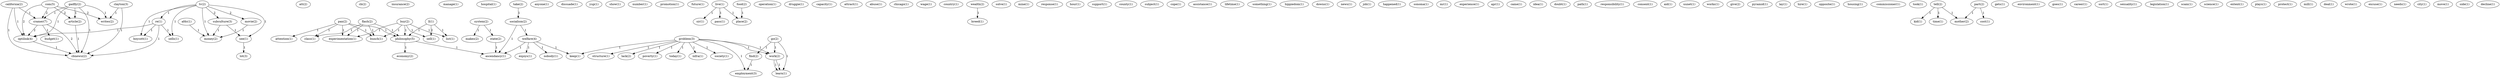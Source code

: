 digraph G {
  com [ label="com(5)" ];
  article [ label="article(2)" ];
  cramer [ label="cramer(7)" ];
  optilink [ label="optilink(4)" ];
  writes [ label="writes(2)" ];
  att [ label="att(2)" ];
  cb [ label="cb(2)" ];
  tv [ label="tv(2)" ];
  movie [ label="movie(2)" ];
  re [ label="re(1)" ];
  subculture [ label="subculture(3)" ];
  money [ label="money(2)" ];
  sells [ label="sells(1)" ];
  see [ label="see(1)" ];
  boycott [ label="boycott(1)" ];
  insurance [ label="insurance(2)" ];
  manage [ label="manage(1)" ];
  hospital [ label="hospital(1)" ];
  pan [ label="pan(2)" ];
  attention [ label="attention(1)" ];
  class [ label="class(1)" ];
  experimentation [ label="experimentation(1)" ];
  bunch [ label="bunch(1)" ];
  philosophy [ label="philosophy(5)" ];
  problem [ label="problem(3)" ];
  infra [ label="infra(1)" ];
  work [ label="work(2)" ];
  society [ label="society(1)" ];
  structure [ label="structure(1)" ];
  lack [ label="lack(2)" ];
  work [ label="work(2)" ];
  poverty [ label="poverty(1)" ];
  today [ label="today(1)" ];
  employment [ label="employment(3)" ];
  keep [ label="keep(1)" ];
  anyone [ label="anyone(1)" ];
  dissuade [ label="dissuade(1)" ];
  yup [ label="yup(1)" ];
  show [ label="show(1)" ];
  number [ label="number(1)" ];
  promotion [ label="promotion(1)" ];
  future [ label="future(1)" ];
  live [ label="live(1)" ];
  sir [ label="sir(1)" ];
  pass [ label="pass(1)" ];
  place [ label="place(2)" ];
  operation [ label="operation(1)" ];
  food [ label="food(2)" ];
  druggie [ label="druggie(1)" ];
  capacity [ label="capacity(1)" ];
  attract [ label="attract(1)" ];
  abuse [ label="abuse(1)" ];
  chicago [ label="chicago(1)" ];
  wage [ label="wage(1)" ];
  country [ label="country(1)" ];
  wealth [ label="wealth(2)" ];
  breed [ label="breed(1)" ];
  gadfly [ label="gadfly(2)" ];
  cbnewsi [ label="cbnewsi(2)" ];
  solve [ label="solve(1)" ];
  mine [ label="mine(1)" ];
  response [ label="response(1)" ];
  hour [ label="hour(1)" ];
  learn [ label="learn(1)" ];
  support [ label="support(1)" ];
  county [ label="county(1)" ];
  subject [ label="subject(1)" ];
  afdc [ label="afdc(1)" ];
  cope [ label="cope(1)" ];
  take [ label="take(2)" ];
  socialism [ label="socialism(2)" ];
  flash [ label="flash(2)" ];
  assistance [ label="assistance(1)" ];
  lifetime [ label="lifetime(1)" ];
  something [ label="something(1)" ];
  hippiedom [ label="hippiedom(1)" ];
  downs [ label="downs(1)" ];
  system [ label="system(2)" ];
  state [ label="state(2)" ];
  makes [ label="makes(2)" ];
  news [ label="news(1)" ];
  job [ label="job(1)" ];
  happened [ label="happened(1)" ];
  sonoma [ label="sonoma(1)" ];
  mr [ label="mr(1)" ];
  experience [ label="experience(1)" ];
  apr [ label="apr(1)" ];
  ascendancy [ label="ascendancy(1)" ];
  go [ label="go(2)" ];
  find [ label="find(2)" ];
  came [ label="came(1)" ];
  idea [ label="idea(1)" ];
  doubt [ label="doubt(1)" ];
  path [ label="path(1)" ];
  responsibility [ label="responsibility(1)" ];
  consent [ label="consent(1)" ];
  aid [ label="aid(1)" ];
  uunet [ label="uunet(1)" ];
  buy [ label="buy(2)" ];
  sell [ label="sell(1)" ];
  list [ label="list(1)" ];
  works [ label="works(1)" ];
  give [ label="give(2)" ];
  ll [ label="ll(1)" ];
  pyramid [ label="pyramid(1)" ];
  lay [ label="lay(1)" ];
  hire [ label="hire(1)" ];
  california [ label="california(2)" ];
  opposite [ label="opposite(1)" ];
  housing [ label="housing(1)" ];
  commissioner [ label="commissioner(1)" ];
  took [ label="took(1)" ];
  budget [ label="budget(1)" ];
  tell [ label="tell(2)" ];
  kid [ label="kid(1)" ];
  time [ label="time(1)" ];
  mother [ label="mother(2)" ];
  gets [ label="gets(1)" ];
  environment [ label="environment(1)" ];
  part [ label="part(2)" ];
  cost [ label="cost(1)" ];
  welfare [ label="welfare(4)" ];
  goes [ label="goes(1)" ];
  career [ label="career(1)" ];
  sort [ label="sort(1)" ];
  sexuality [ label="sexuality(1)" ];
  clayton [ label="clayton(3)" ];
  legislation [ label="legislation(1)" ];
  scam [ label="scam(1)" ];
  science [ label="science(1)" ];
  extent [ label="extent(1)" ];
  plays [ label="plays(1)" ];
  nobody [ label="nobody(1)" ];
  enjoys [ label="enjoys(1)" ];
  protect [ label="protect(1)" ];
  mill [ label="mill(1)" ];
  deal [ label="deal(1)" ];
  wrote [ label="wrote(1)" ];
  economy [ label="economy(2)" ];
  excuse [ label="excuse(1)" ];
  needs [ label="needs(1)" ];
  city [ label="city(1)" ];
  move [ label="move(1)" ];
  side [ label="side(1)" ];
  lot [ label="lot(3)" ];
  decline [ label="decline(1)" ];
  com -> article [ label="2" ];
  com -> cramer [ label="2" ];
  com -> optilink [ label="2" ];
  com -> writes [ label="2" ];
  tv -> movie [ label="2" ];
  tv -> re [ label="1" ];
  tv -> subculture [ label="2" ];
  tv -> money [ label="1" ];
  tv -> sells [ label="1" ];
  tv -> see [ label="1" ];
  tv -> boycott [ label="1" ];
  pan -> attention [ label="1" ];
  pan -> class [ label="1" ];
  pan -> experimentation [ label="1" ];
  pan -> bunch [ label="1" ];
  pan -> philosophy [ label="1" ];
  problem -> infra [ label="1" ];
  problem -> work [ label="1" ];
  problem -> society [ label="1" ];
  problem -> structure [ label="1" ];
  problem -> lack [ label="1" ];
  problem -> work [ label="1" ];
  problem -> poverty [ label="1" ];
  problem -> today [ label="1" ];
  problem -> employment [ label="1" ];
  problem -> keep [ label="1" ];
  live -> sir [ label="1" ];
  live -> pass [ label="1" ];
  live -> place [ label="1" ];
  food -> place [ label="1" ];
  wealth -> breed [ label="1" ];
  gadfly -> article [ label="1" ];
  gadfly -> cramer [ label="1" ];
  gadfly -> optilink [ label="1" ];
  gadfly -> writes [ label="1" ];
  gadfly -> cbnewsi [ label="1" ];
  work -> learn [ label="1" ];
  article -> cbnewsi [ label="1" ];
  afdc -> money [ label="1" ];
  take -> socialism [ label="1" ];
  flash -> class [ label="1" ];
  flash -> experimentation [ label="1" ];
  flash -> bunch [ label="1" ];
  flash -> philosophy [ label="1" ];
  system -> state [ label="1" ];
  system -> makes [ label="1" ];
  state -> ascendancy [ label="1" ];
  go -> work [ label="1" ];
  go -> learn [ label="1" ];
  go -> find [ label="1" ];
  buy -> experimentation [ label="1" ];
  buy -> bunch [ label="1" ];
  buy -> sell [ label="1" ];
  buy -> philosophy [ label="1" ];
  buy -> list [ label="1" ];
  ll -> sell [ label="2" ];
  ll -> philosophy [ label="1" ];
  ll -> list [ label="1" ];
  california -> cramer [ label="1" ];
  california -> optilink [ label="1" ];
  california -> cbnewsi [ label="1" ];
  cramer -> budget [ label="1" ];
  cramer -> optilink [ label="2" ];
  cramer -> cbnewsi [ label="2" ];
  movie -> money [ label="1" ];
  tell -> kid [ label="1" ];
  tell -> time [ label="1" ];
  tell -> mother [ label="1" ];
  part -> cost [ label="1" ];
  part -> mother [ label="1" ];
  re -> optilink [ label="1" ];
  re -> cbnewsi [ label="1" ];
  re -> sells [ label="1" ];
  re -> boycott [ label="1" ];
  socialism -> welfare [ label="1" ];
  socialism -> ascendancy [ label="1" ];
  work -> learn [ label="1" ];
  clayton -> writes [ label="1" ];
  clayton -> cbnewsi [ label="1" ];
  optilink -> cbnewsi [ label="1" ];
  subculture -> money [ label="1" ];
  subculture -> see [ label="1" ];
  welfare -> ascendancy [ label="1" ];
  welfare -> nobody [ label="1" ];
  welfare -> enjoys [ label="1" ];
  welfare -> keep [ label="1" ];
  philosophy -> economy [ label="1" ];
  philosophy -> ascendancy [ label="1" ];
  find -> employment [ label="1" ];
  see -> lot [ label="1" ];
}
